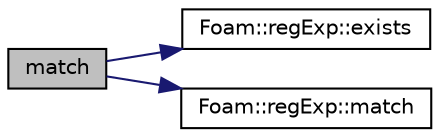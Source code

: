 digraph "match"
{
  bgcolor="transparent";
  edge [fontname="Helvetica",fontsize="10",labelfontname="Helvetica",labelfontsize="10"];
  node [fontname="Helvetica",fontsize="10",shape=record];
  rankdir="LR";
  Node1 [label="match",height=0.2,width=0.4,color="black", fillcolor="grey75", style="filled", fontcolor="black"];
  Node1 -> Node2 [color="midnightblue",fontsize="10",style="solid",fontname="Helvetica"];
  Node2 [label="Foam::regExp::exists",height=0.2,width=0.4,color="black",URL="$a02175.html#a74bdced855aaba94868b77f21398775c",tooltip="Does a precompiled expression exist? "];
  Node1 -> Node3 [color="midnightblue",fontsize="10",style="solid",fontname="Helvetica"];
  Node3 [label="Foam::regExp::match",height=0.2,width=0.4,color="black",URL="$a02175.html#a31c4cbedd80dab47bab195a55a7eae6f",tooltip="Return true if it matches the entire string. "];
}
